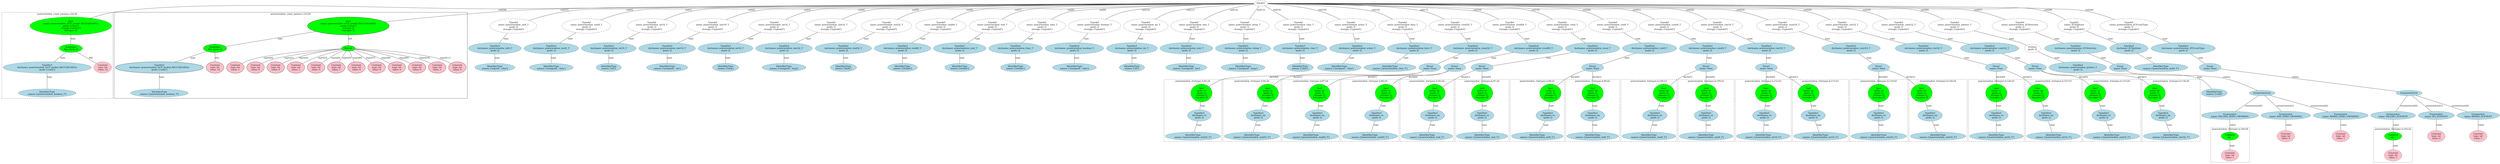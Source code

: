 strict graph "" {
	graph [bb="0,0,13450,1070.9"];
	node [label="\N"];
	subgraph cluster83 {
		graph [bb="8071,144.56,8359,552.63",
			label="powerwindow_rtwtypes.h:98:22",
			lheight=0.21,
			lp="8215,541.13",
			lwidth=2.44,
			style=dashed
		];
		85	[fillcolor=lightblue,
			height=0.74639,
			label="IdentifierType
names: ['powerwindow_int8_T']",
			pos="8215,179.43",
			style="filled,dashed",
			width=3.7909];
		84	[fillcolor=lightblue,
			height=1.041,
			label="TypeDecl
declname: re
quals: []",
			pos="8245,315.78",
			style="filled,dashed",
			width=1.7088];
		84 -- 85	[label=type,
			lp="8245,252.8",
			pos="8236.9,278.42 8231.8,255.73 8225.4,227.05 8220.8,206.59"];
		83	[fillcolor=green,
			height=1.6303,
			label="Decl
name: re
quals: []
storage: []
funcspec: []",
			pos="8289,462.94",
			style="filled,dashed",
			width=1.591];
		83 -- 84	[label=type,
			lp="8278,378.75",
			pos="8272.2,406.65 8266.8,388.7 8260.9,369.25 8256,353.06"];
	}
	subgraph cluster95 {
		graph [bb="8969,144.56,9267,552.63",
			label="powerwindow_rtwtypes.h:106:23",
			lheight=0.21,
			lp="9118,541.13",
			lwidth=2.54,
			style=dashed
		];
		97	[fillcolor=lightblue,
			height=0.74639,
			label="IdentifierType
names: ['powerwindow_uint8_T']",
			pos="9118,179.43",
			style="filled,dashed",
			width=3.9284];
		96	[fillcolor=lightblue,
			height=1.041,
			label="TypeDecl
declname: im
quals: []",
			pos="9118,315.78",
			style="filled,dashed",
			width=1.8071];
		96 -- 97	[label=type,
			lp="9130,252.8",
			pos="9118,278.07 9118,255.38 9118,226.81 9118,206.45"];
		95	[fillcolor=green,
			height=1.6303,
			label="Decl
name: im
quals: []
storage: []
funcspec: []",
			pos="9118,462.94",
			style="filled,dashed",
			width=1.591];
		95 -- 96	[label=type,
			lp="9130,378.75",
			pos="9118,404.15 9118,387.07 9118,368.85 9118,353.5"];
	}
	subgraph cluster77 {
		graph [bb="7479,144.56,7767,552.63",
			label="powerwindow_rtwtypes.h:92:22",
			lheight=0.21,
			lp="7623,541.13",
			lwidth=2.44,
			style=dashed
		];
		79	[fillcolor=lightblue,
			height=0.74639,
			label="IdentifierType
names: ['powerwindow_real_T']",
			pos="7623,179.43",
			style="filled,dashed",
			width=3.7712];
		78	[fillcolor=lightblue,
			height=1.041,
			label="TypeDecl
declname: im
quals: []",
			pos="7653,315.78",
			style="filled,dashed",
			width=1.8071];
		78 -- 79	[label=type,
			lp="7653,252.8",
			pos="7644.9,278.42 7639.8,255.73 7633.4,227.05 7628.8,206.59"];
		77	[fillcolor=green,
			height=1.6303,
			label="Decl
name: im
quals: []
storage: []
funcspec: []",
			pos="7663,462.94",
			style="filled,dashed",
			width=1.591];
		77 -- 78	[label=type,
			lp="7670,378.75",
			pos="7659,404.15 7657.8,387.07 7656.6,368.85 7655.5,353.5"];
	}
	subgraph cluster110 {
		graph [bb="9887,144.56,10195,552.63",
			label="powerwindow_rtwtypes.h:119:24",
			lheight=0.21,
			lp="10041,541.13",
			lwidth=2.54,
			style=dashed
		];
		112	[fillcolor=lightblue,
			height=0.74639,
			label="IdentifierType
names: ['powerwindow_uint16_T']",
			pos="10041,179.43",
			style="filled,dashed",
			width=4.0462];
		111	[fillcolor=lightblue,
			height=1.041,
			label="TypeDecl
declname: re
quals: []",
			pos="10041,315.78",
			style="filled,dashed",
			width=1.7088];
		111 -- 112	[label=type,
			lp="10053,252.8",
			pos="10041,278.07 10041,255.38 10041,226.81 10041,206.45"];
		110	[fillcolor=green,
			height=1.6303,
			label="Decl
name: re
quals: []
storage: []
funcspec: []",
			pos="10041,462.94",
			style="filled,dashed",
			width=1.591];
		110 -- 111	[label=type,
			lp="10053,378.75",
			pos="10041,404.15 10041,387.07 10041,368.85 10041,353.5"];
	}
	subgraph cluster101 {
		graph [bb="9275,144.56,9573,552.63",
			label="powerwindow_rtwtypes.h:112:23",
			lheight=0.21,
			lp="9424,541.13",
			lwidth=2.54,
			style=dashed
		];
		103	[fillcolor=lightblue,
			height=0.74639,
			label="IdentifierType
names: ['powerwindow_int16_T']",
			pos="9424,179.43",
			style="filled,dashed",
			width=3.9284];
		102	[fillcolor=lightblue,
			height=1.041,
			label="TypeDecl
declname: re
quals: []",
			pos="9429,315.78",
			style="filled,dashed",
			width=1.7088];
		102 -- 103	[label=type,
			lp="9439,252.8",
			pos="9427.6,278.07 9426.8,255.38 9425.7,226.81 9425,206.45"];
		101	[fillcolor=green,
			height=1.6303,
			label="Decl
name: re
quals: []
storage: []
funcspec: []",
			pos="9436,462.94",
			style="filled,dashed",
			width=1.591];
		101 -- 102	[label=type,
			lp="9445,378.75",
			pos="9433.2,404.15 9432.4,387.07 9431.5,368.85 9430.8,353.5"];
	}
	subgraph cluster92 {
		graph [bb="8663,144.56,8961,552.63",
			label="powerwindow_rtwtypes.h:105:23",
			lheight=0.21,
			lp="8812,541.13",
			lwidth=2.54,
			style=dashed
		];
		94	[fillcolor=lightblue,
			height=0.74639,
			label="IdentifierType
names: ['powerwindow_uint8_T']",
			pos="8812,179.43",
			style="filled,dashed",
			width=3.9284];
		93	[fillcolor=lightblue,
			height=1.041,
			label="TypeDecl
declname: re
quals: []",
			pos="8843,315.78",
			style="filled,dashed",
			width=1.7088];
		93 -- 94	[label=type,
			lp="8843,252.8",
			pos="8834.6,278.42 8829.4,255.73 8822.8,227.05 8818,206.59"];
		92	[fillcolor=green,
			height=1.6303,
			label="Decl
name: re
quals: []
storage: []
funcspec: []",
			pos="8854,462.94",
			style="filled,dashed",
			width=1.591];
		92 -- 93	[label=type,
			lp="8861,378.75",
			pos="8849.6,404.15 8848.3,387.07 8846.9,368.85 8845.8,353.5"];
	}
	subgraph cluster86 {
		graph [bb="8367,144.56,8655,552.63",
			label="powerwindow_rtwtypes.h:99:22",
			lheight=0.21,
			lp="8511,541.13",
			lwidth=2.44,
			style=dashed
		];
		88	[fillcolor=lightblue,
			height=0.74639,
			label="IdentifierType
names: ['powerwindow_int8_T']",
			pos="8511,179.43",
			style="filled,dashed",
			width=3.7909];
		87	[fillcolor=lightblue,
			height=1.041,
			label="TypeDecl
declname: im
quals: []",
			pos="8511,315.78",
			style="filled,dashed",
			width=1.8071];
		87 -- 88	[label=type,
			lp="8523,252.8",
			pos="8511,278.07 8511,255.38 8511,226.81 8511,206.45"];
		86	[fillcolor=green,
			height=1.6303,
			label="Decl
name: im
quals: []
storage: []
funcspec: []",
			pos="8511,462.94",
			style="filled,dashed",
			width=1.591];
		86 -- 87	[label=type,
			lp="8523,378.75",
			pos="8511,404.15 8511,387.07 8511,368.85 8511,353.5"];
	}
	subgraph cluster104 {
		graph [bb="9581,144.56,9879,552.63",
			label="powerwindow_rtwtypes.h:113:23",
			lheight=0.21,
			lp="9730,541.13",
			lwidth=2.54,
			style=dashed
		];
		106	[fillcolor=lightblue,
			height=0.74639,
			label="IdentifierType
names: ['powerwindow_int16_T']",
			pos="9730,179.43",
			style="filled,dashed",
			width=3.9284];
		105	[fillcolor=lightblue,
			height=1.041,
			label="TypeDecl
declname: im
quals: []",
			pos="9692,315.78",
			style="filled,dashed",
			width=1.8071];
		105 -- 106	[label=type,
			lp="9723,252.8",
			pos="9702.3,278.42 9708.7,255.73 9716.8,227.05 9722.6,206.59"];
		104	[fillcolor=green,
			height=1.6303,
			label="Decl
name: im
quals: []
storage: []
funcspec: []",
			pos="9650,462.94",
			style="filled,dashed",
			width=1.591];
		104 -- 105	[label=type,
			lp="9688,378.75",
			pos="9666.1,406.23 9671.3,388.32 9676.9,368.96 9681.6,352.85"];
	}
	subgraph cluster113 {
		graph [bb="10203,144.56,10511,552.63",
			label="powerwindow_rtwtypes.h:120:24",
			lheight=0.21,
			lp="10357,541.13",
			lwidth=2.54,
			style=dashed
		];
		115	[fillcolor=lightblue,
			height=0.74639,
			label="IdentifierType
names: ['powerwindow_uint16_T']",
			pos="10357,179.43",
			style="filled,dashed",
			width=4.0462];
		114	[fillcolor=lightblue,
			height=1.041,
			label="TypeDecl
declname: im
quals: []",
			pos="10316,315.78",
			style="filled,dashed",
			width=1.8071];
		114 -- 115	[label=type,
			lp="10349,252.8",
			pos="10327,278.77 10334,255.92 10343,226.89 10349,206.31"];
		113	[fillcolor=green,
			height=1.6303,
			label="Decl
name: im
quals: []
storage: []
funcspec: []",
			pos="10272,462.94",
			style="filled,dashed",
			width=1.591];
		113 -- 114	[label=type,
			lp="10312,378.75",
			pos="10289,406.65 10294,388.7 10300,369.25 10305,353.06"];
	}
	subgraph cluster68 {
		graph [bb="6847,144.56,7155,552.63",
			label="powerwindow_rtwtypes.h:87:24",
			lheight=0.21,
			lp="7001,541.13",
			lwidth=2.44,
			style=dashed
		];
		70	[fillcolor=lightblue,
			height=0.74639,
			label="IdentifierType
names: ['powerwindow_real64_T']",
			pos="7001,179.43",
			style="filled,dashed",
			width=4.0462];
		69	[fillcolor=lightblue,
			height=1.041,
			label="TypeDecl
declname: im
quals: []",
			pos="7034,315.78",
			style="filled,dashed",
			width=1.8071];
		69 -- 70	[label=type,
			lp="7033,252.8",
			pos="7025.1,278.42 7019.5,255.73 7012.5,227.05 7007.4,206.59"];
		68	[fillcolor=green,
			height=1.6303,
			label="Decl
name: im
quals: []
storage: []
funcspec: []",
			pos="7046,462.94",
			style="filled,dashed",
			width=1.591];
		68 -- 69	[label=type,
			lp="7052,378.75",
			pos="7041.2,404.15 7039.8,387.07 7038.3,368.85 7037,353.5"];
	}
	subgraph cluster143 {
		graph [bb="11825,8,12024,237.3",
			label="powerwindow_rtwtypes.h:166:28",
			lheight=0.21,
			lp="11924,225.8",
			lwidth=2.54,
			style=dashed
		];
		144	[fillcolor=pink,
			height=1.041,
			label="Constant
type: int
value: 1",
			pos="11924,53.477",
			style="filled,dashed",
			width=1.2767];
		143	[fillcolor=green,
			height=0.74639,
			label="UnaryOp
op: -",
			pos="11924,179.43",
			style="filled,dashed",
			width=1.316];
		143 -- 144	[label=expr,
			lp="11936,116.45",
			pos="11924,152.45 11924,134.7 11924,110.92 11924,91.241"];
	}
	subgraph cluster157 {
		graph [bb="12751,8,12950,237.3",
			label="powerwindow_rtwtypes.h:182:22",
			lheight=0.21,
			lp="12850,225.8",
			lwidth=2.54,
			style=dashed
		];
		158	[fillcolor=pink,
			height=1.041,
			label="Constant
type: int
value: 1",
			pos="12850,53.477",
			style="filled,dashed",
			width=1.2767];
		157	[fillcolor=green,
			height=0.74639,
			label="UnaryOp
op: -",
			pos="12850,179.43",
			style="filled,dashed",
			width=1.316];
		157 -- 158	[label=expr,
			lp="12862,116.45",
			pos="12850,152.45 12850,134.7 12850,110.92 12850,91.241"];
	}
	subgraph cluster163 {
		graph [bb="8,428.07,603,993.92",
			label="powerwindow_const_params.c:22:36",
			lheight=0.21,
			lp="305.5,982.42",
			lwidth=2.83,
			style=dashed
		];
		166	[fillcolor=lightblue,
			height=0.74639,
			label="IdentifierType
names: ['powerwindow_boolean_T']",
			pos="249,462.94",
			style="filled,dashed",
			width=4.223];
		165	[fillcolor=lightblue,
			height=1.041,
			label="TypeDecl
declname: powerwindow_rtCP_pooled_6bUUQf1tASYw
quals: ['const']",
			pos="249,631.11",
			style="filled,dashed",
			width=6.4818];
		165 -- 166	[label=type,
			lp="261,568.13",
			pos="249,593.23 249,561.87 249,517.63 249,489.88"];
		164	[fillcolor=green,
			height=0.74639,
			label="ArrayDecl
dim_quals: []",
			pos="377,757.06",
			style="filled,dashed",
			width=1.7678];
		164 -- 165	[label=type,
			lp="333,694.09",
			pos="352.32,732.16 333.58,714.01 307.49,688.75 286.22,668.15"];
		167	[fillcolor=pink,
			height=1.041,
			label="Constant
type: int
value: 12",
			pos="548,631.11",
			style="filled,dashed",
			width=1.316];
		164 -- 167	[label=dim,
			lp="484,694.09",
			pos="408.36,733.33 438.16,711.73 482.85,679.34 513.6,657.04"];
		163	[fillcolor=green,
			height=1.6303,
			label="Decl
name: powerwindow_rtCP_pooled_6bUUQf1tASYw
quals: ['const']
storage: ['extern']
funcspec: []",
			pos="377,904.23",
			style="filled,dashed",
			width=6.0497];
		163 -- 164	[label=type,
			lp="389,820.04",
			pos="377,845.44 377,824.25 377,801.3 377,784.24"];
	}
	subgraph cluster119 {
		graph [bb="10519,144.56,10817,552.63",
			label="powerwindow_rtwtypes.h:126:23",
			lheight=0.21,
			lp="10668,541.13",
			lwidth=2.54,
			style=dashed
		];
		121	[fillcolor=lightblue,
			height=0.74639,
			label="IdentifierType
names: ['powerwindow_int32_T']",
			pos="10668,179.43",
			style="filled,dashed",
			width=3.9284];
		120	[fillcolor=lightblue,
			height=1.041,
			label="TypeDecl
declname: re
quals: []",
			pos="10668,315.78",
			style="filled,dashed",
			width=1.7088];
		120 -- 121	[label=type,
			lp="10680,252.8",
			pos="10668,278.07 10668,255.38 10668,226.81 10668,206.45"];
		119	[fillcolor=green,
			height=1.6303,
			label="Decl
name: re
quals: []
storage: []
funcspec: []",
			pos="10668,462.94",
			style="filled,dashed",
			width=1.591];
		119 -- 120	[label=type,
			lp="10680,378.75",
			pos="10668,404.15 10668,387.07 10668,368.85 10668,353.5"];
	}
	subgraph cluster74 {
		graph [bb="7775,144.56,8063,552.63",
			label="powerwindow_rtwtypes.h:91:22",
			lheight=0.21,
			lp="7919,541.13",
			lwidth=2.44,
			style=dashed
		];
		76	[fillcolor=lightblue,
			height=0.74639,
			label="IdentifierType
names: ['powerwindow_real_T']",
			pos="7919,179.43",
			style="filled,dashed",
			width=3.7712];
		75	[fillcolor=lightblue,
			height=1.041,
			label="TypeDecl
declname: re
quals: []",
			pos="7919,315.78",
			style="filled,dashed",
			width=1.7088];
		75 -- 76	[label=type,
			lp="7931,252.8",
			pos="7919,278.07 7919,255.38 7919,226.81 7919,206.45"];
		74	[fillcolor=green,
			height=1.6303,
			label="Decl
name: re
quals: []
storage: []
funcspec: []",
			pos="7919,462.94",
			style="filled,dashed",
			width=1.591];
		74 -- 75	[label=type,
			lp="7931,378.75",
			pos="7919,404.15 7919,387.07 7919,368.85 7919,353.5"];
	}
	subgraph cluster65 {
		graph [bb="7163,144.56,7471,552.63",
			label="powerwindow_rtwtypes.h:86:24",
			lheight=0.21,
			lp="7317,541.13",
			lwidth=2.44,
			style=dashed
		];
		67	[fillcolor=lightblue,
			height=0.74639,
			label="IdentifierType
names: ['powerwindow_real64_T']",
			pos="7317,179.43",
			style="filled,dashed",
			width=4.0462];
		66	[fillcolor=lightblue,
			height=1.041,
			label="TypeDecl
declname: re
quals: []",
			pos="7350,315.78",
			style="filled,dashed",
			width=1.7088];
		66 -- 67	[label=type,
			lp="7349,252.8",
			pos="7341.1,278.42 7335.5,255.73 7328.5,227.05 7323.4,206.59"];
		65	[fillcolor=green,
			height=1.6303,
			label="Decl
name: re
quals: []
storage: []
funcspec: []",
			pos="7362,462.94",
			style="filled,dashed",
			width=1.591];
		65 -- 66	[label=type,
			lp="7368,378.75",
			pos="7357.2,404.15 7355.8,387.07 7354.3,368.85 7353,353.5"];
	}
	subgraph cluster56 {
		graph [bb="6215,144.56,6523,552.63",
			label="powerwindow_rtwtypes.h:81:24",
			lheight=0.21,
			lp="6369,541.13",
			lwidth=2.44,
			style=dashed
		];
		58	[fillcolor=lightblue,
			height=0.74639,
			label="IdentifierType
names: ['powerwindow_real32_T']",
			pos="6369,179.43",
			style="filled,dashed",
			width=4.0462];
		57	[fillcolor=lightblue,
			height=1.041,
			label="TypeDecl
declname: re
quals: []",
			pos="6402,315.78",
			style="filled,dashed",
			width=1.7088];
		57 -- 58	[label=type,
			lp="6401,252.8",
			pos="6393.1,278.42 6387.5,255.73 6380.5,227.05 6375.4,206.59"];
		56	[fillcolor=green,
			height=1.6303,
			label="Decl
name: re
quals: []
storage: []
funcspec: []",
			pos="6414,462.94",
			style="filled,dashed",
			width=1.591];
		56 -- 57	[label=type,
			lp="6420,378.75",
			pos="6409.2,404.15 6407.8,387.07 6406.3,368.85 6405,353.5"];
	}
	subgraph cluster59 {
		graph [bb="6531,144.56,6839,552.63",
			label="powerwindow_rtwtypes.h:82:24",
			lheight=0.21,
			lp="6685,541.13",
			lwidth=2.44,
			style=dashed
		];
		61	[fillcolor=lightblue,
			height=0.74639,
			label="IdentifierType
names: ['powerwindow_real32_T']",
			pos="6685,179.43",
			style="filled,dashed",
			width=4.0462];
		60	[fillcolor=lightblue,
			height=1.041,
			label="TypeDecl
declname: im
quals: []",
			pos="6718,315.78",
			style="filled,dashed",
			width=1.8071];
		60 -- 61	[label=type,
			lp="6717,252.8",
			pos="6709.1,278.42 6703.5,255.73 6696.5,227.05 6691.4,206.59"];
		59	[fillcolor=green,
			height=1.6303,
			label="Decl
name: im
quals: []
storage: []
funcspec: []",
			pos="6730,462.94",
			style="filled,dashed",
			width=1.591];
		59 -- 60	[label=type,
			lp="6736,378.75",
			pos="6725.2,404.15 6723.8,387.07 6722.3,368.85 6721,353.5"];
	}
	subgraph cluster122 {
		graph [bb="10825,144.56,11123,552.63",
			label="powerwindow_rtwtypes.h:127:23",
			lheight=0.21,
			lp="10974,541.13",
			lwidth=2.54,
			style=dashed
		];
		124	[fillcolor=lightblue,
			height=0.74639,
			label="IdentifierType
names: ['powerwindow_int32_T']",
			pos="10974,179.43",
			style="filled,dashed",
			width=3.9284];
		123	[fillcolor=lightblue,
			height=1.041,
			label="TypeDecl
declname: im
quals: []",
			pos="10936,315.78",
			style="filled,dashed",
			width=1.8071];
		123 -- 124	[label=type,
			lp="10967,252.8",
			pos="10946,278.42 10953,255.73 10961,227.05 10967,206.59"];
		122	[fillcolor=green,
			height=1.6303,
			label="Decl
name: im
quals: []
storage: []
funcspec: []",
			pos="10894,462.94",
			style="filled,dashed",
			width=1.591];
		122 -- 123	[label=type,
			lp="10932,378.75",
			pos="10910,406.23 10915,388.32 10921,368.96 10926,352.85"];
	}
	subgraph cluster128 {
		graph [bb="11131,144.56,11439,552.63",
			label="powerwindow_rtwtypes.h:133:24",
			lheight=0.21,
			lp="11285,541.13",
			lwidth=2.54,
			style=dashed
		];
		130	[fillcolor=lightblue,
			height=0.74639,
			label="IdentifierType
names: ['powerwindow_uint32_T']",
			pos="11285,179.43",
			style="filled,dashed",
			width=4.0462];
		129	[fillcolor=lightblue,
			height=1.041,
			label="TypeDecl
declname: re
quals: []",
			pos="11243,315.78",
			style="filled,dashed",
			width=1.7088];
		129 -- 130	[label=type,
			lp="11276,252.8",
			pos="11254,278.77 11261,255.92 11270,226.89 11277,206.31"];
		128	[fillcolor=green,
			height=1.6303,
			label="Decl
name: re
quals: []
storage: []
funcspec: []",
			pos="11198,462.94",
			style="filled,dashed",
			width=1.591];
		128 -- 129	[label=type,
			lp="11238,378.75",
			pos="11215,406.65 11221,388.7 11227,369.25 11232,353.06"];
	}
	subgraph cluster131 {
		graph [bb="11447,144.56,11755,552.63",
			label="powerwindow_rtwtypes.h:134:24",
			lheight=0.21,
			lp="11601,541.13",
			lwidth=2.54,
			style=dashed
		];
		133	[fillcolor=lightblue,
			height=0.74639,
			label="IdentifierType
names: ['powerwindow_uint32_T']",
			pos="11601,179.43",
			style="filled,dashed",
			width=4.0462];
		132	[fillcolor=lightblue,
			height=1.041,
			label="TypeDecl
declname: im
quals: []",
			pos="11560,315.78",
			style="filled,dashed",
			width=1.8071];
		132 -- 133	[label=type,
			lp="11593,252.8",
			pos="11571,278.77 11578,255.92 11587,226.89 11593,206.31"];
		131	[fillcolor=green,
			height=1.6303,
			label="Decl
name: im
quals: []
storage: []
funcspec: []",
			pos="11516,462.94",
			style="filled,dashed",
			width=1.591];
		131 -- 132	[label=type,
			lp="11556,378.75",
			pos="11533,406.65 11538,388.7 11544,369.25 11549,353.06"];
	}
	subgraph cluster168 {
		graph [bb="611,428.07,2526,993.92",
			label="powerwindow_const_params.c:23:29",
			lheight=0.21,
			lp="1568.5,982.42",
			lwidth=2.83
		];
		171	[fillcolor=lightblue,
			height=0.74639,
			label="IdentifierType
names: ['powerwindow_boolean_T']",
			pos="852,462.94",
			style="filled,dashed",
			width=4.223];
		170	[fillcolor=lightblue,
			height=1.041,
			label="TypeDecl
declname: powerwindow_rtCP_pooled_6bUUQf1tASYw
quals: ['const']",
			pos="852,631.11",
			style=filled,
			width=6.4818];
		170 -- 171	[label=type,
			lp="864,568.13",
			pos="852,593.23 852,561.87 852,517.63 852,489.88"];
		169	[fillcolor=green,
			height=0.74639,
			label="ArrayDecl
dim_quals: []",
			pos="1151,757.06",
			style=filled,
			width=1.7678];
		169 -- 170	[label=type,
			lp="1032,694.09",
			pos="1106.6,737.64 1061.3,718.86 989.92,689.28 934.27,666.22"];
		172	[fillcolor=pink,
			height=1.041,
			label="Constant
type: int
value: 12",
			pos="1151,631.11",
			style=filled,
			width=1.316];
		169 -- 172	[label=dim,
			lp="1162,694.09",
			pos="1151,730.08 1151,712.33 1151,688.56 1151,668.87"];
		168	[fillcolor=green,
			height=1.6303,
			label="Decl
name: powerwindow_rtCP_pooled_6bUUQf1tASYw
quals: ['const']
storage: []
funcspec: []",
			pos="1866,904.23",
			style=filled,
			width=6.0497];
		168 -- 169	[label=type,
			lp="1500,820.04",
			pos="1693.8,868.27 1536,836.23 1311.5,790.65 1207.7,769.57"];
		173	[fillcolor=green,
			height=0.5,
			label=InitList,
			pos="1866,757.06",
			style=filled,
			width=1.011];
		168 -- 173	[label=init,
			lp="1875.5,820.04",
			pos="1866,845.44 1866,820.3 1866,792.68 1866,775.36"];
		174	[fillcolor=pink,
			height=1.041,
			label="Constant
type: int
value: 1",
			pos="1262,631.11",
			style=filled,
			width=1.2767];
		173 -- 174	[label="exprs[0]",
			lp="1446,694.09",
			pos="1830,753.84 1754.1,748.66 1572.2,733.72 1423,701.59 1374.8,691.2 1361.6,689.77 1317,668.59 1309.9,665.19 1302.6,660.98 1295.7,656.63"];
		175	[fillcolor=pink,
			height=1.041,
			label="Constant
type: int
value: 0",
			pos="1372,631.11",
			style=filled,
			width=1.2767];
		173 -- 175	[label="exprs[1]",
			lp="1553,694.09",
			pos="1830.8,752.12 1769.3,744.82 1638.3,727.57 1530,701.59 1483.3,690.38 1470.3,689.4 1427,668.59 1419.9,665.16 1412.6,660.94 1405.8,\
656.59"];
		176	[fillcolor=pink,
			height=1.041,
			label="Constant
type: int
value: 0",
			pos="1482,631.11",
			style=filled,
			width=1.2767];
		173 -- 176	[label="exprs[2]",
			lp="1638,694.09",
			pos="1831.3,751.3 1769.7,741.87 1637.8,717.37 1537,668.59 1529.9,665.14 1522.6,660.91 1515.8,656.55"];
		177	[fillcolor=pink,
			height=1.041,
			label="Constant
type: int
value: 1",
			pos="1592,631.11",
			style=filled,
			width=1.2767];
		173 -- 177	[label="exprs[3]",
			lp="1734,694.09",
			pos="1835.8,746.8 1792.5,732.89 1710.9,704.38 1647,668.59 1640.2,664.78 1633.1,660.42 1626.4,656.08"];
		178	[fillcolor=pink,
			height=1.041,
			label="Constant
type: int
value: 0",
			pos="1702,631.11",
			style=filled,
			width=1.2767];
		173 -- 178	[label="exprs[4]",
			lp="1809,694.09",
			pos="1844.6,742.25 1828.2,731.54 1805.3,716.12 1786,701.59 1768,688.06 1748.6,672.09 1733,658.88"];
		179	[fillcolor=pink,
			height=1.041,
			label="Constant
type: int
value: 1",
			pos="1812,631.11",
			style=filled,
			width=1.2767];
		173 -- 179	[label="exprs[5]",
			lp="1866,694.09",
			pos="1858.7,739.35 1850.6,720.78 1837.3,690.29 1827,666.56"];
		180	[fillcolor=pink,
			height=1.041,
			label="Constant
type: int
value: 0",
			pos="1922,631.11",
			style=filled,
			width=1.2767];
		173 -- 180	[label="exprs[6]",
			lp="1921,694.09",
			pos="1873.6,739.35 1881.9,720.78 1895.7,690.29 1906.4,666.56"];
		181	[fillcolor=pink,
			height=1.041,
			label="Constant
type: int
value: 0",
			pos="2032,631.11",
			style=filled,
			width=1.2767];
		173 -- 181	[label="exprs[7]",
			lp="1990,694.09",
			pos="1887.7,742.55 1904.4,731.88 1928.1,716.36 1948,701.59 1966.1,688.16 1985.5,672.2 2001.1,658.97"];
		182	[fillcolor=pink,
			height=1.041,
			label="Constant
type: int
value: 0",
			pos="2142,631.11",
			style=filled,
			width=1.2767];
		173 -- 182	[label="exprs[8]",
			lp="2070,694.09",
			pos="1896.5,746.92 1940.2,733.16 2022.6,704.84 2087,668.59 2093.8,664.76 2100.9,660.4 2107.6,656.05"];
		183	[fillcolor=pink,
			height=1.041,
			label="Constant
type: int
value: 0",
			pos="2252,631.11",
			style=filled,
			width=1.2767];
		173 -- 183	[label="exprs[9]",
			lp="2178,694.09",
			pos="1900.9,751.38 1963,742.09 2095.7,717.8 2197,668.59 2204.1,665.13 2211.4,660.89 2218.2,656.54"];
		184	[fillcolor=pink,
			height=1.041,
			label="Constant
type: int
value: 1",
			pos="2362,631.11",
			style=filled,
			width=1.2767];
		173 -- 184	[label="exprs[10]",
			lp="2289,694.09",
			pos="1901.5,752.18 1963.6,744.98 2095.8,727.87 2205,701.59 2251.3,690.44 2264.1,689.28 2307,668.59 2314.1,665.15 2321.4,660.92 2328.2,\
656.57"];
		185	[fillcolor=pink,
			height=1.041,
			label="Constant
type: int
value: 0",
			pos="2472,631.11",
			style=filled,
			width=1.2767];
		173 -- 185	[label="exprs[11]",
			lp="2402,694.09",
			pos="1902,754.25 1979.2,749.81 2166.2,736.11 2319,701.59 2363.8,691.46 2375.7,688.79 2417,668.59 2424,665.16 2431.2,660.98 2437.9,656.69"];
	}
	4	[fillcolor=lightblue,
		height=0.74639,
		label="IdentifierType
names: ['signed', 'char']",
		pos="2673,631.11",
		style="filled,dashed",
		width=2.8088];
	3	[fillcolor=lightblue,
		height=1.041,
		label="TypeDecl
declname: powerwindow_int8_T
quals: []",
		pos="2673,757.06",
		style="filled,dashed",
		width=3.8694];
	3 -- 4	[label=type,
		lp="2685,694.09",
		pos="2673,719.54 2673,699.83 2673,675.97 2673,658.15"];
	2	[fillcolor=white,
		height=1.3356,
		label="Typedef
name: powerwindow_int8_T
quals: []
storage: ['typedef']",
		pos="2697,904.23",
		style="filled,dashed",
		width=3.4177];
	2 -- 3	[label=type,
		lp="2697,820.04",
		pos="2689.2,856.1 2685.9,836.23 2682.2,813.45 2679.1,794.85"];
	1	[fillcolor=white,
		height=0.5,
		label=FileAST,
		pos="6749,1052.9",
		style="filled,dashed",
		width=1.1374];
	1 -- 163	[label="ext[30]",
		lp="2625,1009.4",
		pos="6707.9,1051.6 6391,1049.3 4302.4,1033.9 2605,1016.9 2161,1012.5 1043.1,1077.7 607,993.92 565.5,985.95 521.79,970.93 483.75,955.49"];
	1 -- 168	[label="ext[31]",
		lp="2889,1009.4",
		pos="6708.1,1051.9 6345,1051.9 3671.4,1050.9 2869,1016.9 2583.7,1004.9 2255.1,962.87 2054,933.96"];
	1 -- 2	[label="ext[0]",
		lp="3197.5,1009.4",
		pos="6707.9,1051.9 6360.7,1051.6 3916.3,1048.2 3181,1016.9 3045.2,1011.1 3007.1,1029.9 2876,993.92 2836.4,983.05 2795.1,963.24 2762.1,\
945.1"];
	5	[fillcolor=white,
		height=1.3356,
		label="Typedef
name: powerwindow_uint8_T
quals: []
storage: ['typedef']",
		pos="3013,904.23",
		style="filled,dashed",
		width=3.5552];
	1 -- 5	[label="ext[1]",
		lp="3497.5,1009.4",
		pos="6708,1051.9 6378.1,1051.3 4152.2,1046.3 3481,1016.9 3347.8,1011.1 3310.1,1030.8 3182,993.92 3145.1,983.3 3106.9,964.09 3076.2,946.26"];
	8	[fillcolor=white,
		height=1.3356,
		label="Typedef
name: powerwindow_int16_T
quals: []
storage: ['typedef']",
		pos="3319,904.23",
		style="filled,dashed",
		width=3.5552];
	1 -- 8	[label="ext[2]",
		lp="3830.5,1009.4",
		pos="6708.1,1051.8 6398,1050.5 4414.2,1041.5 3814,1016.9 3667.5,1010.9 3625.9,1034.5 3485,993.92 3448.6,983.44 3411.1,964.24 3381,946.39"];
	11	[fillcolor=white,
		height=1.3356,
		label="Typedef
name: powerwindow_uint16_T
quals: []
storage: ['typedef']",
		pos="3627,904.23",
		style="filled,dashed",
		width=3.6927];
	1 -- 11	[label="ext[3]",
		lp="4126.5,1009.4",
		pos="6708.1,1051.7 6416.4,1050.4 4647,1041.4 4110,1016.9 3978.6,1010.9 3942.1,1027.6 3815,993.92 3774,983.05 3731,963.47 3696.6,945.47"];
	14	[fillcolor=white,
		height=1.3356,
		label="Typedef
name: powerwindow_int32_T
quals: []
storage: ['typedef']",
		pos="3952,904.23",
		style="filled,dashed",
		width=3.5552];
	1 -- 14	[label="ext[4]",
		lp="4416.5,1009.4",
		pos="6707.9,1051.7 6434.5,1050 4875.1,1039.4 4400,1016.9 4271.7,1010.8 4234.9,1031 4112,993.92 4077,983.37 4041.2,964.4 4012.3,946.71"];
	17	[fillcolor=white,
		height=1.3356,
		label="Typedef
name: powerwindow_uint32_T
quals: []
storage: ['typedef']",
		pos="4254,904.23",
		style="filled,dashed",
		width=3.6927];
	1 -- 17	[label="ext[5]",
		lp="4717.5,1009.4",
		pos="6707.9,1052.2 6496.1,1053.2 5508.2,1055.5 4701,1016.9 4570.5,1010.7 4532.8,1032.6 4408,993.92 4374.6,983.56 4340.5,964.95 4312.9,\
947.44"];
	20	[fillcolor=white,
		height=1.3356,
		label="Typedef
name: powerwindow_real32_T
quals: []
storage: ['typedef']",
		pos="4549,904.23",
		style="filled,dashed",
		width=3.673];
	1 -- 20	[label="ext[6]",
		lp="5131.5,1009.4",
		pos="6707.9,1051.6 6523.1,1049.9 5749.4,1041.6 5115,1016.9 4933.5,1009.9 4881.4,1044.8 4707,993.92 4672.4,983.83 4637.2,965.02 4608.8,\
947.32"];
	23	[fillcolor=white,
		height=1.3356,
		label="Typedef
name: powerwindow_real64_T
quals: []
storage: ['typedef']",
		pos="4848,904.23",
		style="filled,dashed",
		width=3.673];
	1 -- 23	[label="ext[7]",
		lp="5380.5,1009.4",
		pos="6708,1051.4 6467.8,1048 5247.9,1029.3 5085,993.92 5031.7,982.32 4974.3,961.09 4929.3,942.31"];
	26	[fillcolor=white,
		height=1.3356,
		label="Typedef
name: powerwindow_real_T
quals: []
storage: ['typedef']",
		pos="5216,904.23",
		style="filled,dashed",
		width=3.398];
	1 -- 26	[label="ext[8]",
		lp="5608.5,1009.4",
		pos="6707.9,1051.3 6495.2,1047.7 5524.2,1029.4 5395,993.92 5355.4,983.04 5314.1,963.23 5281.1,945.09"];
	29	[fillcolor=white,
		height=1.3356,
		label="Typedef
name: powerwindow_time_T
quals: []
storage: ['typedef']",
		pos="5530,904.23",
		style="filled,dashed",
		width=3.4963];
	1 -- 29	[label="ext[9]",
		lp="5810.5,1009.4",
		pos="6707.9,1052.3 6537.2,1053.3 5883.9,1053.1 5688,993.92 5653.4,983.46 5618,964.5 5589.5,946.79"];
	32	[fillcolor=white,
		height=1.3356,
		label="Typedef
name: powerwindow_boolean_T
quals: []
storage: ['typedef']",
		pos="5836,904.23",
		style="filled,dashed",
		width=3.8498];
	1 -- 32	[label="ext[10]",
		lp="6139,1009.4",
		pos="6708.1,1051.1 6571.3,1048.2 6130.8,1035.6 5996,993.92 5961.7,983.32 5926.5,964.8 5897.9,947.42"];
	35	[fillcolor=white,
		height=1.3356,
		label="Typedef
name: powerwindow_int_T
quals: []
storage: ['typedef']",
		pos="6123,904.23",
		style="filled,dashed",
		width=3.2802];
	1 -- 35	[label="ext[11]",
		lp="6379,1009.4",
		pos="6708.7,1049.6 6606.5,1043.4 6339.1,1024.5 6256,993.92 6226.8,983.18 6197.7,964.87 6174.2,947.66"];
	38	[fillcolor=white,
		height=1.3356,
		label="Typedef
name: powerwindow_uint_T
quals: []
storage: ['typedef']",
		pos="6388,904.23",
		style="filled,dashed",
		width=3.4177];
	1 -- 38	[label="ext[12]",
		lp="6603,1009.4",
		pos="6710.9,1046.1 6665,1038.2 6586,1021.8 6523,993.92 6495.2,981.62 6466.7,963.81 6443.1,947.38"];
	41	[fillcolor=white,
		height=1.3356,
		label="Typedef
name: powerwindow_ulong_T
quals: []
storage: ['typedef']",
		pos="6662,904.23",
		style="filled,dashed",
		width=3.6141];
	1 -- 41	[label="ext[13]",
		lp="6748,1009.4",
		pos="6739.2,1035.4 6727.2,1015.1 6706.4,980.06 6689.4,951.41"];
	44	[fillcolor=white,
		height=1.3356,
		label="Typedef
name: powerwindow_char_T
quals: []
storage: ['typedef']",
		pos="6950,904.23",
		style="filled,dashed",
		width=3.457];
	1 -- 44	[label="ext[14]",
		lp="6835,1009.4",
		pos="6769.4,1037 6798,1016.1 6851.3,977.26 6892.6,947.11"];
	47	[fillcolor=white,
		height=1.3356,
		label="Typedef
name: powerwindow_uchar_T
quals: []
storage: ['typedef']",
		pos="7237,904.23",
		style="filled,dashed",
		width=3.5945];
	1 -- 47	[label="ext[15]",
		lp="7078,1009.4",
		pos="6789.2,1049.5 6853.2,1044.6 6981.2,1030.8 7083,993.92 7115.3,982.21 7148.7,963.88 7176.1,946.91"];
	50	[fillcolor=white,
		height=1.3356,
		label="Typedef
name: powerwindow_byte_T
quals: []
storage: ['typedef']",
		pos="7516,904.23",
		style="filled,dashed",
		width=3.457];
	1 -- 50	[label="ext[16]",
		lp="7357,1009.4",
		pos="6789.7,1050.6 6910.6,1046.4 7265.8,1030.9 7375,993.92 7405.8,983.47 7436.8,965.08 7461.8,947.74"];
	53	[fillcolor=white,
		height=1.3356,
		label="Typedef
name: powerwindow_creal32_T
quals: []
storage: ['typedef']",
		pos="7799,904.23",
		style="filled,dashed",
		width=3.7909];
	1 -- 53	[label="ext[17]",
		lp="7630,1009.4",
		pos="6790,1051.9 6943.8,1051.5 7485.8,1046.2 7649,993.92 7681.4,983.54 7714.3,965.16 7741,947.81"];
	62	[fillcolor=white,
		height=1.3356,
		label="Typedef
name: powerwindow_creal64_T
quals: []
storage: ['typedef']",
		pos="8092,904.23",
		style="filled,dashed",
		width=3.7909];
	1 -- 62	[label="ext[18]",
		lp="7917,1009.4",
		pos="6789.8,1051.2 6986.5,1047.5 7832.2,1029.7 7944,993.92 7976.1,983.66 8008.6,965.28 8034.9,947.91"];
	71	[fillcolor=white,
		height=1.3356,
		label="Typedef
name: powerwindow_creal_T
quals: []
storage: ['typedef']",
		pos="8374,904.23",
		style="filled,dashed",
		width=3.5159];
	1 -- 71	[label="ext[19]",
		lp="8229,1009.4",
		pos="6789.9,1051.4 6942.2,1049.5 7490.1,1041 7941,1016.9 8072.8,1009.9 8112,1036.2 8237,993.92 8267.1,983.76 8297,965.51 8321.3,948.2"];
	80	[fillcolor=white,
		height=1.3356,
		label="Typedef
name: powerwindow_cint8_T
quals: []
storage: ['typedef']",
		pos="8646,904.23",
		style="filled,dashed",
		width=3.5355];
	1 -- 80	[label="ext[20]",
		lp="8500,1009.4",
		pos="6790,1052 6965.8,1051.9 7673.1,1049.6 8253,1016.9 8367.5,1010.5 8401.6,1031.5 8510,993.92 8539.7,983.63 8569.3,965.48 8593.3,948.27"];
	89	[fillcolor=white,
		height=1.3356,
		label="Typedef
name: powerwindow_cuint8_T
quals: []
storage: ['typedef']",
		pos="8924,904.23",
		style="filled,dashed",
		width=3.673];
	1 -- 89	[label="ext[21]",
		lp="8772,1009.4",
		pos="6790,1052.2 6984.2,1053.1 7831.1,1054.6 8524,1016.9 8639,1010.7 8672.9,1030.5 8782,993.92 8812.9,983.57 8843.9,965.3 8869.1,948.02"];
	98	[fillcolor=white,
		height=1.3356,
		label="Typedef
name: powerwindow_cint16_T
quals: []
storage: ['typedef']",
		pos="9206,904.23",
		style="filled,dashed",
		width=3.673];
	1 -- 98	[label="ext[22]",
		lp="9060,1009.4",
		pos="6790,1051.6 7042,1049.6 8384.9,1038 8796,1016.9 8915.8,1010.8 8951.2,1032.1 9065,993.92 9095.7,983.63 9126.5,965.36 9151.5,948.08"];
	107	[fillcolor=white,
		height=1.3356,
		label="Typedef
name: powerwindow_cuint16_T
quals: []
storage: ['typedef']",
		pos="9493,904.23",
		style="filled,dashed",
		width=3.8105];
	1 -- 107	[label="ext[23]",
		lp="9336,1009.4",
		pos="6789.9,1051.7 7061.6,1050.3 8611.8,1041.1 9084,1016.9 9201.2,1010.9 9235.5,1030.4 9347,993.92 9378.6,983.58 9410.5,965.31 9436.3,\
948.03"];
	116	[fillcolor=white,
		height=1.3356,
		label="Typedef
name: powerwindow_cint32_T
quals: []
storage: ['typedef']",
		pos="9807,904.23",
		style="filled,dashed",
		width=3.673];
	1 -- 116	[label="ext[24]",
		lp="9626,1009.4",
		pos="6789.9,1051.8 7080,1050.6 8829.1,1042.3 9360,1016.9 9484.3,1011 9519.6,1028.8 9639,993.92 9675.4,983.29 9713,964.32 9743.4,946.64"];
	125	[fillcolor=white,
		height=1.3356,
		label="Typedef
name: powerwindow_cuint32_T
quals: []
storage: ['typedef']",
		pos="10108,904.23",
		style="filled,dashed",
		width=3.8105];
	1 -- 125	[label="ext[25]",
		lp="9940,1009.4",
		pos="6789.9,1051.8 7098,1050.8 9057.2,1043.3 9650,1016.9 9782.7,1011 9820.8,1032.1 9948,993.92 9982.5,983.56 10018,964.95 10047,947.44"];
	134	[fillcolor=white,
		height=1.3356,
		label="Typedef
name: powerwindow_pointer_T
quals: []
storage: ['typedef']",
		pos="10405,904.23",
		style="filled,dashed",
		width=3.7516];
	1 -- 134	[label="ext[26]",
		lp="10246,1009.4",
		pos="6790.1,1051.9 7117.4,1051.3 9304.3,1046.6 9964,1016.9 10093,1011.1 10131,1032.8 10254,993.92 10287,983.6 10320,965.11 10347,947.67"];
	138	[fillcolor=white,
		height=1.3356,
		label="Typedef
name: powerwindow_ZCDirection
quals: []
storage: ['typedef']",
		pos="10707,904.23",
		style="filled,dashed",
		width=4.0462];
	1 -- 138	[label="ext[27]",
		lp="10536,1009.4",
		pos="6790.1,1051.9 7134.7,1051.9 9544.8,1050.4 10270,1016.9 10394,1011.2 10430,1030.3 10549,993.92 10583,983.61 10617,965.35 10645,948.06"];
	149	[fillcolor=white,
		height=1.3356,
		label="Typedef
name: ZCSigState
quals: []
storage: ['typedef']",
		pos="10955,904.23",
		style="filled,dashed",
		width=2.2981];
	1 -- 149	[label="ext[28]",
		lp="10861,1009.4",
		pos="6790.1,1051.9 7150,1051.9 9772.5,1050.5 10560,1016.9 10694,1011.2 10739,1048.7 10862,993.92 10885,983.76 10905,965.51 10921,948.2"];
	152	[fillcolor=white,
		height=1.3356,
		label="Typedef
name: powerwindow_ZCEventType
quals: []
storage: ['typedef']",
		pos="11209,904.23",
		style="filled,dashed",
		width=4.223];
	1 -- 152	[label="ext[29]",
		lp="11041,1009.4",
		pos="6790.1,1051.9 7194.4,1051.7 10455,1049.1 10885,1016.9 10958,1011.5 10978,1016.9 11047,993.92 11081,982.74 11115,964.69 11144,947.78"];
	6	[fillcolor=lightblue,
		height=1.041,
		label="TypeDecl
declname: powerwindow_uint8_T
quals: []",
		pos="2974,757.06",
		style="filled,dashed",
		width=3.9873];
	5 -- 6	[label=type,
		lp="3005,820.04",
		pos="3000.3,856.1 2995,836.23 2988.9,813.45 2983.9,794.85"];
	9	[fillcolor=lightblue,
		height=1.041,
		label="TypeDecl
declname: powerwindow_int16_T
quals: []",
		pos="3279,757.06",
		style="filled,dashed",
		width=3.9873];
	8 -- 9	[label=type,
		lp="3310,820.04",
		pos="3306,856.1 3300.5,836.23 3294.3,813.45 3289.1,794.85"];
	12	[fillcolor=lightblue,
		height=1.041,
		label="TypeDecl
declname: powerwindow_uint16_T
quals: []",
		pos="3589,757.06",
		style="filled,dashed",
		width=4.1248];
	11 -- 12	[label=type,
		lp="3619,820.04",
		pos="3614.7,856.1 3609.5,836.23 3603.5,813.45 3598.6,794.85"];
	15	[fillcolor=lightblue,
		height=1.041,
		label="TypeDecl
declname: powerwindow_int32_T
quals: []",
		pos="3899,757.06",
		style="filled,dashed",
		width=3.9873];
	14 -- 15	[label=type,
		lp="3936,820.04",
		pos="3934.9,856.5 3927.6,836.44 3919.2,813.35 3912.3,794.58"];
	18	[fillcolor=lightblue,
		height=1.041,
		label="TypeDecl
declname: powerwindow_uint32_T
quals: []",
		pos="4209,757.06",
		style="filled,dashed",
		width=4.1248];
	17 -- 18	[label=type,
		lp="4243,820.04",
		pos="4239.4,856.1 4233.2,836.23 4226.2,813.45 4220.4,794.85"];
	21	[fillcolor=lightblue,
		height=1.041,
		label="TypeDecl
declname: powerwindow_real32_T
quals: []",
		pos="4523,757.06",
		style="filled,dashed",
		width=4.1051];
	20 -- 21	[label=type,
		lp="4548,820.04",
		pos="4540.6,856.1 4537,836.23 4532.9,813.45 4529.6,794.85"];
	24	[fillcolor=lightblue,
		height=1.041,
		label="TypeDecl
declname: powerwindow_real64_T
quals: []",
		pos="4837,757.06",
		style="filled,dashed",
		width=4.1051];
	23 -- 24	[label=type,
		lp="4855,820.04",
		pos="4844.4,856.1 4842.9,836.23 4841.2,813.45 4839.8,794.85"];
	27	[fillcolor=lightblue,
		height=1.041,
		label="TypeDecl
declname: powerwindow_real_T
quals: []",
		pos="5141,757.06",
		style="filled,dashed",
		width=3.8498];
	26 -- 27	[label=type,
		lp="5189,820.04",
		pos="5192.1,856.9 5181.6,836.65 5169.5,813.26 5159.7,794.31"];
	30	[fillcolor=lightblue,
		height=1.041,
		label="TypeDecl
declname: powerwindow_time_T
quals: []",
		pos="5439,757.06",
		style="filled,dashed",
		width=3.9284];
	29 -- 30	[label=type,
		lp="5494,820.04",
		pos="5501.2,857.3 5488.5,837.03 5473.8,813.54 5461.8,794.51"];
	33	[fillcolor=lightblue,
		height=1.041,
		label="TypeDecl
declname: powerwindow_boolean_T
quals: []",
		pos="5753,757.06",
		style="filled,dashed",
		width=4.2819];
	32 -- 33	[label=type,
		lp="5805,820.04",
		pos="5809.5,856.9 5797.9,836.65 5784.6,813.26 5773.7,794.31"];
	36	[fillcolor=lightblue,
		height=1.041,
		label="TypeDecl
declname: powerwindow_int_T
quals: []",
		pos="6059,757.06",
		style="filled,dashed",
		width=3.732];
	35 -- 36	[label=type,
		lp="6102,820.04",
		pos="6102.4,856.5 6093.6,836.44 6083.4,813.35 6075.1,794.58"];
	39	[fillcolor=lightblue,
		height=1.041,
		label="TypeDecl
declname: powerwindow_uint_T
quals: []",
		pos="6351,757.06",
		style="filled,dashed",
		width=3.8694];
	38 -- 39	[label=type,
		lp="6381,820.04",
		pos="6376,856.1 6370.9,836.23 6365.1,813.45 6360.4,794.85"];
	42	[fillcolor=lightblue,
		height=1.041,
		label="TypeDecl
declname: powerwindow_ulong_T
quals: []",
		pos="6654,757.06",
		style="filled,dashed",
		width=4.0462];
	41 -- 42	[label=type,
		lp="6670,820.04",
		pos="6659.4,856.1 6658.3,836.23 6657.1,813.45 6656,794.85"];
	45	[fillcolor=lightblue,
		height=1.041,
		label="TypeDecl
declname: powerwindow_char_T
quals: []",
		pos="6958,757.06",
		style="filled,dashed",
		width=3.9087];
	44 -- 45	[label=type,
		lp="6967,820.04",
		pos="6952.6,856.1 6953.7,836.23 6954.9,813.45 6956,794.85"];
	48	[fillcolor=lightblue,
		height=1.041,
		label="TypeDecl
declname: powerwindow_uchar_T
quals: []",
		pos="7262,757.06",
		style="filled,dashed",
		width=4.0462];
	47 -- 48	[label=type,
		lp="7265,820.04",
		pos="7245.1,856.1 7248.5,836.23 7252.5,813.45 7255.7,794.85"];
	51	[fillcolor=lightblue,
		height=1.041,
		label="TypeDecl
declname: powerwindow_byte_T
quals: []",
		pos="7566,757.06",
		style="filled,dashed",
		width=3.9087];
	50 -- 51	[label=type,
		lp="7559,820.04",
		pos="7532.1,856.5 7539,836.44 7547,813.35 7553.4,794.58"];
	54	[fillcolor=lightblue,
		height=1.041,
		label="TypeDecl
declname: powerwindow_creal32_T
quals: []",
		pos="7877,757.06",
		style="filled,dashed",
		width=4.223];
	53 -- 54	[label=type,
		lp="7860,820.04",
		pos="7823.9,856.9 7834.8,836.65 7847.3,813.26 7857.5,794.31"];
	63	[fillcolor=lightblue,
		height=1.041,
		label="TypeDecl
declname: powerwindow_creal64_T
quals: []",
		pos="8199,757.06",
		style="filled,dashed",
		width=4.223];
	62 -- 63	[label=type,
		lp="8171,820.04",
		pos="8125.9,857.3 8140.9,836.86 8158.4,813.16 8172.5,794.04"];
	72	[fillcolor=lightblue,
		height=1.041,
		label="TypeDecl
declname: powerwindow_creal_T
quals: []",
		pos="8512,757.06",
		style="filled,dashed",
		width=3.9677];
	71 -- 72	[label=type,
		lp="8472,820.04",
		pos="8416.2,858.89 8436,838.04 8459.3,813.51 8478,793.87"];
	81	[fillcolor=lightblue,
		height=1.041,
		label="TypeDecl
declname: powerwindow_cint8_T
quals: []",
		pos="8816,757.06",
		style="filled,dashed",
		width=3.9873];
	80 -- 81	[label=type,
		lp="8764,820.04",
		pos="8696.5,860.07 8721.6,838.67 8751.5,813.17 8775.1,793.02"];
	90	[fillcolor=lightblue,
		height=1.041,
		label="TypeDecl
declname: powerwindow_cuint8_T
quals: []",
		pos="9125,757.06",
		style="filled,dashed",
		width=4.1051];
	89 -- 90	[label=type,
		lp="9061,820.04",
		pos="8982.4,861.05 9012.4,839.36 9048.6,813.27 9076.9,792.77"];
	99	[fillcolor=lightblue,
		height=1.041,
		label="TypeDecl
declname: powerwindow_cint16_T
quals: []",
		pos="9439,757.06",
		style="filled,dashed",
		width=4.1051];
	98 -- 99	[label=type,
		lp="9363,820.04",
		pos="9271.5,862.41 9307.2,840.18 9350.8,813.01 9384.6,791.97"];
	108	[fillcolor=lightblue,
		height=1.041,
		label="TypeDecl
declname: powerwindow_cuint16_T
quals: []",
		pos="9800,757.06",
		style="filled,dashed",
		width=4.2426];
	107 -- 108	[label=type,
		lp="9696,820.04",
		pos="9573.7,865.09 9622.7,841.9 9684.6,812.61 9731.3,790.54"];
	117	[fillcolor=lightblue,
		height=1.041,
		label="TypeDecl
declname: powerwindow_cint32_T
quals: []",
		pos="10339,757.06",
		style="filled,dashed",
		width=4.1051];
	116 -- 117	[label=type,
		lp="10087,820.04",
		pos="9895.3,868.15 9916.9,860.17 9940.1,852.11 9962,845.54 10049,819.41 10149,796.52 10224,780.71"];
	126	[fillcolor=lightblue,
		height=1.041,
		label="TypeDecl
declname: powerwindow_cuint32_T
quals: []",
		pos="10679,757.06",
		style="filled,dashed",
		width=4.2426];
	125 -- 126	[label=type,
		lp="10417,820.04",
		pos="10196,867.32 10217,859.51 10240,851.73 10261,845.54 10290,837.15 10449,804.39 10563,781.44"];
	135	[fillcolor=white,
		height=0.74639,
		label="PtrDecl
quals: []",
		pos="10905,757.06",
		style="filled,dashed",
		width=1.2178];
	134 -- 135	[label=type,
		lp="10788,820.04",
		pos="10490,866.6 10510,858.85 10532,851.3 10552,845.54 10678,810.21 10718,838.82 10841,794.54 10853,790.2 10865,783.68 10876,777.35"];
	139	[fillcolor=lightblue,
		height=1.041,
		label="TypeDecl
declname: powerwindow_ZCDirection
quals: []",
		pos="11134,757.06",
		style="filled,dashed",
		width=4.498];
	138 -- 139	[label=type,
		lp="10972,820.04",
		pos="10802,867.51 10822,860.09 10843,852.43 10863,845.54 10921,825.37 10987,804.08 11039,787.56"];
	150	[fillcolor=lightblue,
		height=1.041,
		label="TypeDecl
declname: ZCSigState
quals: []",
		pos="11506,757.06",
		style="filled,dashed",
		width=2.7302];
	149 -- 150	[label=type,
		lp="11178,820.04",
		pos="11007,866.65 11020,858.77 11034,851.13 11048,845.54 11156,802.15 11190,815.15 11305,794.54 11342,787.89 11383,780.49 11418,774.1"];
	153	[fillcolor=lightblue,
		height=1.041,
		label="TypeDecl
declname: powerwindow_ZCEventType
quals: []",
		pos="11837,757.06",
		style="filled,dashed",
		width=4.6551];
	152 -- 153	[label=type,
		lp="11610,820.04",
		pos="11330,875.15 11444,848.96 11612,810.18 11723,784.53"];
	7	[fillcolor=lightblue,
		height=0.74639,
		label="IdentifierType
names: ['unsigned', 'char']",
		pos="2974,631.11",
		style="filled,dashed",
		width=3.0838];
	6 -- 7	[label=type,
		lp="2986,694.09",
		pos="2974,719.54 2974,699.83 2974,675.97 2974,658.15"];
	10	[fillcolor=lightblue,
		height=0.74639,
		label="IdentifierType
names: ['int']",
		pos="3279,631.11",
		style="filled,dashed",
		width=1.8463];
	9 -- 10	[label=type,
		lp="3291,694.09",
		pos="3279,719.54 3279,699.83 3279,675.97 3279,658.15"];
	13	[fillcolor=lightblue,
		height=0.74639,
		label="IdentifierType
names: ['unsigned', 'int']",
		pos="3589,631.11",
		style="filled,dashed",
		width=2.907];
	12 -- 13	[label=type,
		lp="3601,694.09",
		pos="3589,719.54 3589,699.83 3589,675.97 3589,658.15"];
	16	[fillcolor=lightblue,
		height=0.74639,
		label="IdentifierType
names: ['long']",
		pos="3899,631.11",
		style="filled,dashed",
		width=1.9053];
	15 -- 16	[label=type,
		lp="3911,694.09",
		pos="3899,719.54 3899,699.83 3899,675.97 3899,658.15"];
	19	[fillcolor=lightblue,
		height=0.74639,
		label="IdentifierType
names: ['unsigned', 'long']",
		pos="4209,631.11",
		style="filled,dashed",
		width=3.1034];
	18 -- 19	[label=type,
		lp="4221,694.09",
		pos="4209,719.54 4209,699.83 4209,675.97 4209,658.15"];
	22	[fillcolor=lightblue,
		height=0.74639,
		label="IdentifierType
names: ['float']",
		pos="4523,631.11",
		style="filled,dashed",
		width=1.9053];
	21 -- 22	[label=type,
		lp="4535,694.09",
		pos="4523,719.54 4523,699.83 4523,675.97 4523,658.15"];
	25	[fillcolor=lightblue,
		height=0.74639,
		label="IdentifierType
names: ['double']",
		pos="4837,631.11",
		style="filled,dashed",
		width=2.1606];
	24 -- 25	[label=type,
		lp="4849,694.09",
		pos="4837,719.54 4837,699.83 4837,675.97 4837,658.15"];
	28	[fillcolor=lightblue,
		height=0.74639,
		label="IdentifierType
names: ['double']",
		pos="5141,631.11",
		style="filled,dashed",
		width=2.1606];
	27 -- 28	[label=type,
		lp="5153,694.09",
		pos="5141,719.54 5141,699.83 5141,675.97 5141,658.15"];
	31	[fillcolor=lightblue,
		height=0.74639,
		label="IdentifierType
names: ['double']",
		pos="5439,631.11",
		style="filled,dashed",
		width=2.1606];
	30 -- 31	[label=type,
		lp="5451,694.09",
		pos="5439,719.54 5439,699.83 5439,675.97 5439,658.15"];
	34	[fillcolor=lightblue,
		height=0.74639,
		label="IdentifierType
names: ['unsigned', 'char']",
		pos="5753,631.11",
		style="filled,dashed",
		width=3.0838];
	33 -- 34	[label=type,
		lp="5765,694.09",
		pos="5753,719.54 5753,699.83 5753,675.97 5753,658.15"];
	37	[fillcolor=lightblue,
		height=0.74639,
		label="IdentifierType
names: ['int']",
		pos="6059,631.11",
		style="filled,dashed",
		width=1.8463];
	36 -- 37	[label=type,
		lp="6071,694.09",
		pos="6059,719.54 6059,699.83 6059,675.97 6059,658.15"];
	40	[fillcolor=lightblue,
		height=0.74639,
		label="IdentifierType
names: ['unsigned', 'int']",
		pos="6351,631.11",
		style="filled,dashed",
		width=2.907];
	39 -- 40	[label=type,
		lp="6363,694.09",
		pos="6351,719.54 6351,699.83 6351,675.97 6351,658.15"];
	43	[fillcolor=lightblue,
		height=0.74639,
		label="IdentifierType
names: ['unsigned', 'long']",
		pos="6654,631.11",
		style="filled,dashed",
		width=3.1034];
	42 -- 43	[label=type,
		lp="6666,694.09",
		pos="6654,719.54 6654,699.83 6654,675.97 6654,658.15"];
	46	[fillcolor=lightblue,
		height=0.74639,
		label="IdentifierType
names: ['char']",
		pos="6958,631.11",
		style="filled,dashed",
		width=1.8856];
	45 -- 46	[label=type,
		lp="6970,694.09",
		pos="6958,719.54 6958,699.83 6958,675.97 6958,658.15"];
	49	[fillcolor=lightblue,
		height=0.74639,
		label="IdentifierType
names: ['unsigned', 'char']",
		pos="7158,631.11",
		style="filled,dashed",
		width=3.0838];
	48 -- 49	[label=type,
		lp="7229,694.09",
		pos="7231.9,720.21 7215.1,700.19 7194.6,675.72 7179.4,657.65"];
	52	[fillcolor=lightblue,
		height=0.74639,
		label="IdentifierType
names: ['powerwindow_char_T']",
		pos="7425,631.11",
		style="filled,dashed",
		width=3.8302];
	51 -- 52	[label=type,
		lp="7516,694.09",
		pos="7526,720.87 7503,700.69 7474.7,675.81 7453.9,657.53"];
	55	[fillcolor=lightblue,
		height=0.74639,
		label="Struct
name: None",
		pos="7640,631.11",
		style="filled,dashed",
		width=1.6303];
	54 -- 55	[label=type,
		lp="7780,694.09",
		pos="7811.8,722.98 7780.1,706.76 7741.5,686.83 7707,668.59 7697.2,663.38 7686.6,657.66 7676.8,652.33"];
	64	[fillcolor=lightblue,
		height=0.74639,
		label="Struct
name: None",
		pos="7775,631.11",
		style="filled,dashed",
		width=1.6303];
	63 -- 64	[label=type,
		lp="7972,694.09",
		pos="8089.5,731.06 8004.6,711.23 7894.5,684.31 7851,668.59 7838.2,663.96 7824.7,657.88 7812.6,652.01"];
	73	[fillcolor=lightblue,
		height=0.74639,
		label="Struct
name: None",
		pos="7919,631.11",
		style="filled,dashed",
		width=1.6303];
	72 -- 73	[label=type,
		lp="8276,694.09",
		pos="8409.5,730.88 8393,726.99 8376,723.1 8360,719.59 8220.9,689.1 8056,657.62 7972.8,642.06"];
	82	[fillcolor=lightblue,
		height=0.74639,
		label="Struct
name: None",
		pos="8511,631.11",
		style="filled,dashed",
		width=1.6303];
	81 -- 82	[label=type,
		lp="8694,694.09",
		pos="8739.8,725.1 8681.1,701.23 8601.9,669.07 8553.8,649.51"];
	91	[fillcolor=lightblue,
		height=0.74639,
		label="Struct
name: None",
		pos="9118,631.11",
		style="filled,dashed",
		width=1.6303];
	90 -- 91	[label=type,
		lp="9134,694.09",
		pos="9122.9,719.54 9121.8,699.83 9120.5,675.97 9119.5,658.15"];
	100	[fillcolor=lightblue,
		height=0.74639,
		label="Struct
name: None",
		pos="9439,631.11",
		style="filled,dashed",
		width=1.6303];
	99 -- 100	[label=type,
		lp="9451,694.09",
		pos="9439,719.54 9439,699.83 9439,675.97 9439,658.15"];
	109	[fillcolor=lightblue,
		height=0.74639,
		label="Struct
name: None",
		pos="10041,631.11",
		style="filled,dashed",
		width=1.6303];
	108 -- 109	[label=type,
		lp="9947,694.09",
		pos="9864.3,723.01 9908.5,700.27 9965.7,670.85 10003,651.73"];
	118	[fillcolor=lightblue,
		height=0.74639,
		label="Struct
name: None",
		pos="10668,631.11",
		style="filled,dashed",
		width=1.6303];
	117 -- 118	[label=type,
		lp="10536,694.09",
		pos="10420,725.58 10484,701.42 10571,668.57 10623,648.94"];
	127	[fillcolor=lightblue,
		height=0.74639,
		label="Struct
name: None",
		pos="11050,631.11",
		style="filled,dashed",
		width=1.6303];
	126 -- 127	[label=type,
		lp="10899,694.09",
		pos="10768,726.37 10842,701.59 10945,667.26 11004,647.6"];
	136	[fillcolor=lightblue,
		height=1.041,
		label="TypeDecl
declname: powerwindow_pointer_T
quals: []",
		pos="11278,631.11",
		style="filled,dashed",
		width=4.2034];
	135 -- 136	[label=type,
		lp="11073,694.09",
		pos="10933,736.16 10942,730.23 10953,724.11 10963,719.59 11001,703.01 11096,677.28 11172,658"];
	140	[fillcolor=lightblue,
		height=0.74639,
		label="Enum
name: None",
		pos="11506,631.11",
		style="filled,dashed",
		width=1.6303];
	139 -- 140	[label=type,
		lp="11402,694.09",
		pos="11246,729.91 11304,714.79 11376,693.78 11438,668.59 11449,664.14 11460,658.45 11471,652.88"];
	151	[fillcolor=lightblue,
		height=0.74639,
		label="IdentifierType
names: ['powerwindow_uint8_T']",
		pos="11724,631.11",
		style="filled,dashed",
		width=3.9284];
	150 -- 151	[label=type,
		lp="11641,694.09",
		pos="11560,725.58 11597,704.44 11646,676.63 11680,656.85"];
	154	[fillcolor=lightblue,
		height=0.74639,
		label="Enum
name: None",
		pos="12040,631.11",
		style="filled,dashed",
		width=1.6303];
	153 -- 154	[label=type,
		lp="11963,694.09",
		pos="11893,721.7 11929,699.7 11975,671.88 12006,653.12"];
	55 -- 56	[label="decls[0]",
		lp="6848,568.13",
		pos="7607.4,608.64 7596.6,602.62 7584.2,596.85 7572,593.63 7491.8,572.46 6908.8,579.81 6826,575.63 6692.9,568.91 6651.2,600.97 6527,552.63 \
6500,542.14 6474.3,522.95 6454.2,505.09"];
	55 -- 59	[label="decls[1]",
		lp="6984,568.13",
		pos="7607.4,608.77 7596.5,602.76 7584.1,596.96 7572,593.63 7415.5,550.8 6994.2,611.46 6843,552.63 6816,542.15 6790.3,522.95 6770.2,505.1"];
	64 -- 68	[label="decls[1]",
		lp="7352,568.13",
		pos="7742.1,608.58 7731.6,602.72 7719.7,597.05 7708,593.63 7590.6,559.36 7273,597.13 7159,552.63 7132.1,542.11 7106.3,522.91 7086.2,505.06"];
	64 -- 65	[label="decls[0]",
		lp="7592,568.13",
		pos="7741.2,608.95 7730.9,603.24 7719.3,597.57 7708,593.63 7608.7,558.93 7571,595.49 7475,552.63 7448.7,540.89 7423.1,521.69 7403,504.15"];
	73 -- 77	[label="decls[1]",
		lp="7832,568.13",
		pos="7880,610.83 7843,592.34 7790.3,565.4 7771,552.63 7748.3,537.63 7724.8,518.78 7705.6,502.32"];
	73 -- 74	[label="decls[0]",
		lp="7941,568.13",
		pos="7919,604.15 7919,582.15 7919,549.8 7919,521.71"];
	82 -- 83	[label="decls[0]",
		lp="8415,568.13",
		pos="8467.5,612.8 8436.5,599.21 8394.8,578.31 8363,552.63 8348.2,540.67 8334.2,525.37 8322.4,510.86"];
	82 -- 86	[label="decls[1]",
		lp="8533,568.13",
		pos="8511,604.15 8511,582.15 8511,549.8 8511,521.71"];
	91 -- 92	[label="decls[0]",
		lp="9024,568.13",
		pos="9076.5,611.91 9045,597.44 9001.1,575.82 8965,552.63 8941.5,537.49 8917,518.34 8897,501.72"];
	91 -- 95	[label="decls[1]",
		lp="9140,568.13",
		pos="9118,604.15 9118,582.15 9118,549.8 9118,521.71"];
	100 -- 101	[label="decls[0]",
		lp="9460,568.13",
		pos="9438.5,604.15 9438.1,582.15 9437.5,549.8 9437,521.71"];
	100 -- 104	[label="decls[1]",
		lp="9586,568.13",
		pos="9480.5,611.86 9509.3,598.03 9547.6,577.23 9577,552.63 9591.4,540.6 9605,525.45 9616.6,511.09"];
	109 -- 110	[label="decls[0]",
		lp="10063,568.13",
		pos="10041,604.15 10041,582.15 10041,549.8 10041,521.71"];
	109 -- 113	[label="decls[1]",
		lp="10210,568.13",
		pos="10086,613.85 10120,600.58 10165,579.63 10199,552.63 10214,541.01 10227,525.96 10239,511.57"];
	118 -- 119	[label="decls[0]",
		lp="10690,568.13",
		pos="10668,604.15 10668,582.15 10668,549.8 10668,521.71"];
	118 -- 122	[label="decls[1]",
		lp="10832,568.13",
		pos="10712,613.43 10745,600.01 10788,579.07 10821,552.63 10836,540.91 10849,525.84 10861,511.46"];
	127 -- 128	[label="decls[0]",
		lp="11142,568.13",
		pos="11075,606.67 11090,591.63 11110,571.45 11127,552.63 11139,539.1 11152,523.83 11163,509.84"];
	127 -- 131	[label="decls[1]",
		lp="11443,568.13",
		pos="11084,608.99 11094,603.15 11106,597.38 11118,593.63 11257,549.37 11316,622.92 11443,552.63 11460,543.29 11475,528.3 11486,513.28"];
	137	[fillcolor=lightblue,
		height=0.74639,
		label="IdentifierType
names: ['void']",
		pos="11832,462.94",
		style="filled,dashed",
		width=1.9053];
	136 -- 137	[label=type,
		lp="11750,568.13",
		pos="11384,604.33 11402,600.45 11421,596.72 11438,593.63 11580,568.51 11633,622.16 11759,552.63 11785,538.17 11806,510.21 11818,489.53"];
	142	[fillcolor=lightblue,
		height=0.74639,
		label="Enumerator
name: FALLING_ZERO_CROSSING",
		pos="11924,315.78",
		style="filled,dashed",
		width=4.4587];
	142 -- 143	[label=value,
		lp="11939,252.8",
		pos="11924,288.87 11924,265.24 11924,230.47 11924,206.71"];
	141	[fillcolor=lightblue,
		height=0.5,
		label=EnumeratorList,
		pos="12084,462.94",
		style="filled,dashed",
		width=1.8415];
	141 -- 142	[label="enumerators[0]",
		lp="12042,378.75",
		pos="12066,445.57 12038,420.44 11985,372.12 11952,342.34"];
	145	[fillcolor=lightblue,
		height=0.74639,
		label="Enumerator
name: ANY_ZERO_CROSSING",
		pos="12243,315.78",
		style="filled,dashed",
		width=3.8891];
	141 -- 145	[label="enumerators[1]",
		lp="12225,378.75",
		pos="12102,445.57 12129,420.44 12182,372.12 12215,342.34"];
	147	[fillcolor=lightblue,
		height=0.74639,
		label="Enumerator
name: RISING_ZERO_CROSSING",
		pos="12553,315.78",
		style="filled,dashed",
		width=4.223];
	141 -- 147	[label="enumerators[2]",
		lp="12417,378.75",
		pos="12126,448.93 12206,424.23 12380,370.25 12480,339.47"];
	146	[fillcolor=pink,
		height=1.041,
		label="Constant
type: int
value: 0",
		pos="12243,179.43",
		style="filled,dashed",
		width=1.2767];
	145 -- 146	[label=value,
		lp="12258,252.8",
		pos="12243,288.87 12243,268.44 12243,239.68 12243,216.92"];
	148	[fillcolor=pink,
		height=1.041,
		label="Constant
type: int
value: 1",
		pos="12553,179.43",
		style="filled,dashed",
		width=1.2767];
	147 -- 148	[label=value,
		lp="12568,252.8",
		pos="12553,288.87 12553,268.44 12553,239.68 12553,216.92"];
	140 -- 141	[label=values,
		lp="11898,568.13",
		pos="11539,608.76 11550,602.9 11562,597.19 11574,593.63 11656,568.89 11681,586.4 11766,575.63 11830,567.49 11848,572.71 11910,552.63 \
11966,534.36 12026,499.96 12059,479.79"];
	156	[fillcolor=lightblue,
		height=0.74639,
		label="Enumerator
name: FALLING_ZCEVENT",
		pos="12850,315.78",
		style="filled,dashed",
		width=3.5355];
	156 -- 157	[label=value,
		lp="12865,252.8",
		pos="12850,288.87 12850,265.24 12850,230.47 12850,206.71"];
	155	[fillcolor=lightblue,
		height=0.5,
		label=EnumeratorList,
		pos="12938,462.94",
		style="filled,dashed",
		width=1.8415];
	155 -- 156	[label="enumerators[0]",
		lp="12933,378.75",
		pos="12928,445.01 12912,419.8 12884,372.22 12866,342.64"];
	159	[fillcolor=lightblue,
		height=0.74639,
		label="Enumerator
name: NO_ZCEVENT",
		pos="13096,315.78",
		style="filled,dashed",
		width=2.7891];
	155 -- 159	[label="enumerators[1]",
		lp="13077,378.75",
		pos="12956,445.57 12983,420.29 13036,371.55 13069,341.82"];
	161	[fillcolor=lightblue,
		height=0.74639,
		label="Enumerator
name: RISING_ZCEVENT",
		pos="13332,315.78",
		style="filled,dashed",
		width=3.2802];
	155 -- 161	[label="enumerators[2]",
		lp="13223,378.75",
		pos="12976,448.02 13044,422.8 13189,369.33 13272,339"];
	160	[fillcolor=pink,
		height=1.041,
		label="Constant
type: int
value: 0",
		pos="13096,179.43",
		style="filled,dashed",
		width=1.2767];
	159 -- 160	[label=value,
		lp="13111,252.8",
		pos="13096,288.87 13096,268.44 13096,239.68 13096,216.92"];
	162	[fillcolor=pink,
		height=1.041,
		label="Constant
type: int
value: 1",
		pos="13332,179.43",
		style="filled,dashed",
		width=1.2767];
	161 -- 162	[label=value,
		lp="13347,252.8",
		pos="13332,288.87 13332,268.44 13332,239.68 13332,216.92"];
	154 -- 155	[label=values,
		lp="12426,568.13",
		pos="12094,620.15 12254,590.53 12726,503.23 12885,473.78"];
}

